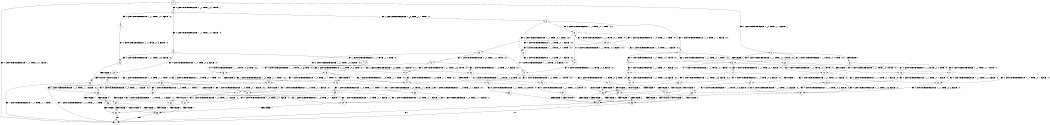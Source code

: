 digraph BCG {
size = "7, 10.5";
center = TRUE;
node [shape = circle];
0 [peripheries = 2];
0 -> 1 [label = "EX !0 !ATOMIC_EXCH_BRANCH (1, +1, TRUE, +0, 1, TRUE) !::"];
0 -> 2 [label = "EX !1 !ATOMIC_EXCH_BRANCH (1, +0, TRUE, +1, 1, FALSE) !::"];
0 -> 3 [label = "EX !0 !ATOMIC_EXCH_BRANCH (1, +1, TRUE, +0, 1, TRUE) !::"];
2 -> 4 [label = "EX !0 !ATOMIC_EXCH_BRANCH (1, +1, TRUE, +0, 1, TRUE) !:0:1:"];
2 -> 5 [label = "TERMINATE !1"];
2 -> 6 [label = "EX !0 !ATOMIC_EXCH_BRANCH (1, +1, TRUE, +0, 1, TRUE) !:0:1:"];
3 -> 7 [label = "EX !0 !ATOMIC_EXCH_BRANCH (1, +1, TRUE, +0, 1, FALSE) !:0:"];
3 -> 8 [label = "EX !1 !ATOMIC_EXCH_BRANCH (1, +0, TRUE, +1, 1, TRUE) !:0:"];
3 -> 9 [label = "EX !0 !ATOMIC_EXCH_BRANCH (1, +1, TRUE, +0, 1, FALSE) !:0:"];
4 -> 10 [label = "EX !0 !ATOMIC_EXCH_BRANCH (1, +1, TRUE, +0, 1, FALSE) !:0:1:"];
5 -> 11 [label = "EX !0 !ATOMIC_EXCH_BRANCH (1, +1, TRUE, +0, 1, TRUE) !:0:"];
5 -> 12 [label = "EX !0 !ATOMIC_EXCH_BRANCH (1, +1, TRUE, +0, 1, TRUE) !:0:"];
6 -> 10 [label = "EX !0 !ATOMIC_EXCH_BRANCH (1, +1, TRUE, +0, 1, FALSE) !:0:1:"];
6 -> 13 [label = "TERMINATE !1"];
6 -> 14 [label = "EX !0 !ATOMIC_EXCH_BRANCH (1, +1, TRUE, +0, 1, FALSE) !:0:1:"];
7 -> 15 [label = "EX !0 !ATOMIC_EXCH_BRANCH (1, +1, TRUE, +0, 3, FALSE) !:0:"];
8 -> 16 [label = "EX !0 !ATOMIC_EXCH_BRANCH (1, +1, TRUE, +0, 1, TRUE) !:0:1:"];
8 -> 17 [label = "EX !1 !ATOMIC_EXCH_BRANCH (1, +0, TRUE, +1, 1, FALSE) !:0:1:"];
8 -> 18 [label = "EX !0 !ATOMIC_EXCH_BRANCH (1, +1, TRUE, +0, 1, TRUE) !:0:1:"];
9 -> 15 [label = "EX !0 !ATOMIC_EXCH_BRANCH (1, +1, TRUE, +0, 3, FALSE) !:0:"];
9 -> 19 [label = "EX !1 !ATOMIC_EXCH_BRANCH (1, +0, TRUE, +1, 1, TRUE) !:0:"];
9 -> 20 [label = "EX !0 !ATOMIC_EXCH_BRANCH (1, +1, TRUE, +0, 3, FALSE) !:0:"];
10 -> 21 [label = "EX !0 !ATOMIC_EXCH_BRANCH (1, +1, TRUE, +0, 3, FALSE) !:0:1:"];
11 -> 22 [label = "EX !0 !ATOMIC_EXCH_BRANCH (1, +1, TRUE, +0, 1, FALSE) !:0:"];
12 -> 22 [label = "EX !0 !ATOMIC_EXCH_BRANCH (1, +1, TRUE, +0, 1, FALSE) !:0:"];
12 -> 23 [label = "EX !0 !ATOMIC_EXCH_BRANCH (1, +1, TRUE, +0, 1, FALSE) !:0:"];
13 -> 22 [label = "EX !0 !ATOMIC_EXCH_BRANCH (1, +1, TRUE, +0, 1, FALSE) !:0:"];
13 -> 23 [label = "EX !0 !ATOMIC_EXCH_BRANCH (1, +1, TRUE, +0, 1, FALSE) !:0:"];
14 -> 21 [label = "EX !0 !ATOMIC_EXCH_BRANCH (1, +1, TRUE, +0, 3, FALSE) !:0:1:"];
14 -> 24 [label = "TERMINATE !1"];
14 -> 25 [label = "EX !0 !ATOMIC_EXCH_BRANCH (1, +1, TRUE, +0, 3, FALSE) !:0:1:"];
15 -> 26 [label = "TERMINATE !0"];
16 -> 27 [label = "EX !0 !ATOMIC_EXCH_BRANCH (1, +1, TRUE, +0, 1, FALSE) !:0:1:"];
17 -> 4 [label = "EX !0 !ATOMIC_EXCH_BRANCH (1, +1, TRUE, +0, 1, TRUE) !:0:1:"];
17 -> 28 [label = "TERMINATE !1"];
17 -> 6 [label = "EX !0 !ATOMIC_EXCH_BRANCH (1, +1, TRUE, +0, 1, TRUE) !:0:1:"];
18 -> 27 [label = "EX !0 !ATOMIC_EXCH_BRANCH (1, +1, TRUE, +0, 1, FALSE) !:0:1:"];
18 -> 29 [label = "EX !1 !ATOMIC_EXCH_BRANCH (1, +0, TRUE, +1, 1, TRUE) !:0:1:"];
18 -> 30 [label = "EX !0 !ATOMIC_EXCH_BRANCH (1, +1, TRUE, +0, 1, FALSE) !:0:1:"];
19 -> 31 [label = "EX !0 !ATOMIC_EXCH_BRANCH (1, +1, TRUE, +0, 3, TRUE) !:0:1:"];
19 -> 32 [label = "EX !1 !ATOMIC_EXCH_BRANCH (1, +0, TRUE, +1, 1, FALSE) !:0:1:"];
19 -> 33 [label = "EX !0 !ATOMIC_EXCH_BRANCH (1, +1, TRUE, +0, 3, TRUE) !:0:1:"];
20 -> 26 [label = "TERMINATE !0"];
20 -> 34 [label = "TERMINATE !0"];
20 -> 35 [label = "EX !1 !ATOMIC_EXCH_BRANCH (1, +0, TRUE, +1, 1, TRUE) !:0:"];
21 -> 36 [label = "TERMINATE !0"];
22 -> 37 [label = "EX !0 !ATOMIC_EXCH_BRANCH (1, +1, TRUE, +0, 3, FALSE) !:0:"];
23 -> 37 [label = "EX !0 !ATOMIC_EXCH_BRANCH (1, +1, TRUE, +0, 3, FALSE) !:0:"];
23 -> 38 [label = "EX !0 !ATOMIC_EXCH_BRANCH (1, +1, TRUE, +0, 3, FALSE) !:0:"];
24 -> 37 [label = "EX !0 !ATOMIC_EXCH_BRANCH (1, +1, TRUE, +0, 3, FALSE) !:0:"];
24 -> 38 [label = "EX !0 !ATOMIC_EXCH_BRANCH (1, +1, TRUE, +0, 3, FALSE) !:0:"];
25 -> 36 [label = "TERMINATE !0"];
25 -> 39 [label = "TERMINATE !1"];
25 -> 40 [label = "TERMINATE !0"];
26 -> 1 [label = "EX !1 !ATOMIC_EXCH_BRANCH (1, +0, TRUE, +1, 1, TRUE) !::"];
27 -> 41 [label = "EX !0 !ATOMIC_EXCH_BRANCH (1, +1, TRUE, +0, 3, FALSE) !:0:1:"];
28 -> 11 [label = "EX !0 !ATOMIC_EXCH_BRANCH (1, +1, TRUE, +0, 1, TRUE) !:0:"];
28 -> 12 [label = "EX !0 !ATOMIC_EXCH_BRANCH (1, +1, TRUE, +0, 1, TRUE) !:0:"];
29 -> 16 [label = "EX !0 !ATOMIC_EXCH_BRANCH (1, +1, TRUE, +0, 1, TRUE) !:0:1:"];
29 -> 17 [label = "EX !1 !ATOMIC_EXCH_BRANCH (1, +0, TRUE, +1, 1, FALSE) !:0:1:"];
29 -> 18 [label = "EX !0 !ATOMIC_EXCH_BRANCH (1, +1, TRUE, +0, 1, TRUE) !:0:1:"];
30 -> 41 [label = "EX !0 !ATOMIC_EXCH_BRANCH (1, +1, TRUE, +0, 3, FALSE) !:0:1:"];
30 -> 42 [label = "EX !1 !ATOMIC_EXCH_BRANCH (1, +0, TRUE, +1, 1, TRUE) !:0:1:"];
30 -> 43 [label = "EX !0 !ATOMIC_EXCH_BRANCH (1, +1, TRUE, +0, 3, FALSE) !:0:1:"];
31 -> 44 [label = "EX !1 !ATOMIC_EXCH_BRANCH (1, +0, TRUE, +1, 1, TRUE) !:0:1:"];
32 -> 45 [label = "EX !0 !ATOMIC_EXCH_BRANCH (1, +1, TRUE, +0, 3, TRUE) !:0:1:"];
32 -> 46 [label = "TERMINATE !1"];
32 -> 47 [label = "EX !0 !ATOMIC_EXCH_BRANCH (1, +1, TRUE, +0, 3, TRUE) !:0:1:"];
33 -> 44 [label = "EX !1 !ATOMIC_EXCH_BRANCH (1, +0, TRUE, +1, 1, TRUE) !:0:1:"];
33 -> 48 [label = "TERMINATE !0"];
33 -> 49 [label = "EX !1 !ATOMIC_EXCH_BRANCH (1, +0, TRUE, +1, 1, TRUE) !:0:1:"];
34 -> 1 [label = "EX !1 !ATOMIC_EXCH_BRANCH (1, +0, TRUE, +1, 1, TRUE) !::"];
34 -> 50 [label = "EX !1 !ATOMIC_EXCH_BRANCH (1, +0, TRUE, +1, 1, TRUE) !::"];
35 -> 51 [label = "EX !1 !ATOMIC_EXCH_BRANCH (1, +0, TRUE, +1, 1, FALSE) !:0:1:"];
35 -> 52 [label = "TERMINATE !0"];
35 -> 53 [label = "EX !1 !ATOMIC_EXCH_BRANCH (1, +0, TRUE, +1, 1, FALSE) !:0:1:"];
36 -> 54 [label = "TERMINATE !1"];
37 -> 54 [label = "TERMINATE !0"];
38 -> 54 [label = "TERMINATE !0"];
38 -> 55 [label = "TERMINATE !0"];
39 -> 54 [label = "TERMINATE !0"];
39 -> 55 [label = "TERMINATE !0"];
40 -> 54 [label = "TERMINATE !1"];
40 -> 55 [label = "TERMINATE !1"];
41 -> 44 [label = "EX !1 !ATOMIC_EXCH_BRANCH (1, +0, TRUE, +1, 1, TRUE) !:0:1:"];
42 -> 31 [label = "EX !0 !ATOMIC_EXCH_BRANCH (1, +1, TRUE, +0, 3, TRUE) !:0:1:"];
42 -> 32 [label = "EX !1 !ATOMIC_EXCH_BRANCH (1, +0, TRUE, +1, 1, FALSE) !:0:1:"];
42 -> 33 [label = "EX !0 !ATOMIC_EXCH_BRANCH (1, +1, TRUE, +0, 3, TRUE) !:0:1:"];
43 -> 44 [label = "EX !1 !ATOMIC_EXCH_BRANCH (1, +0, TRUE, +1, 1, TRUE) !:0:1:"];
43 -> 48 [label = "TERMINATE !0"];
43 -> 49 [label = "EX !1 !ATOMIC_EXCH_BRANCH (1, +0, TRUE, +1, 1, TRUE) !:0:1:"];
44 -> 51 [label = "EX !1 !ATOMIC_EXCH_BRANCH (1, +0, TRUE, +1, 1, FALSE) !:0:1:"];
45 -> 36 [label = "TERMINATE !0"];
46 -> 56 [label = "EX !0 !ATOMIC_EXCH_BRANCH (1, +1, TRUE, +0, 3, TRUE) !:0:"];
46 -> 57 [label = "EX !0 !ATOMIC_EXCH_BRANCH (1, +1, TRUE, +0, 3, TRUE) !:0:"];
47 -> 36 [label = "TERMINATE !0"];
47 -> 39 [label = "TERMINATE !1"];
47 -> 40 [label = "TERMINATE !0"];
48 -> 58 [label = "EX !1 !ATOMIC_EXCH_BRANCH (1, +0, TRUE, +1, 1, TRUE) !:1:"];
48 -> 59 [label = "EX !1 !ATOMIC_EXCH_BRANCH (1, +0, TRUE, +1, 1, TRUE) !:1:"];
49 -> 51 [label = "EX !1 !ATOMIC_EXCH_BRANCH (1, +0, TRUE, +1, 1, FALSE) !:0:1:"];
49 -> 52 [label = "TERMINATE !0"];
49 -> 53 [label = "EX !1 !ATOMIC_EXCH_BRANCH (1, +0, TRUE, +1, 1, FALSE) !:0:1:"];
50 -> 60 [label = "EX !1 !ATOMIC_EXCH_BRANCH (1, +0, TRUE, +1, 1, FALSE) !:1:"];
50 -> 61 [label = "EX !1 !ATOMIC_EXCH_BRANCH (1, +0, TRUE, +1, 1, FALSE) !:1:"];
51 -> 62 [label = "TERMINATE !0"];
52 -> 60 [label = "EX !1 !ATOMIC_EXCH_BRANCH (1, +0, TRUE, +1, 1, FALSE) !:1:"];
52 -> 61 [label = "EX !1 !ATOMIC_EXCH_BRANCH (1, +0, TRUE, +1, 1, FALSE) !:1:"];
53 -> 62 [label = "TERMINATE !0"];
53 -> 63 [label = "TERMINATE !1"];
53 -> 64 [label = "TERMINATE !0"];
54 -> 1 [label = "exit"];
55 -> 1 [label = "exit"];
56 -> 54 [label = "TERMINATE !0"];
57 -> 54 [label = "TERMINATE !0"];
57 -> 55 [label = "TERMINATE !0"];
58 -> 60 [label = "EX !1 !ATOMIC_EXCH_BRANCH (1, +0, TRUE, +1, 1, FALSE) !:1:"];
59 -> 60 [label = "EX !1 !ATOMIC_EXCH_BRANCH (1, +0, TRUE, +1, 1, FALSE) !:1:"];
59 -> 61 [label = "EX !1 !ATOMIC_EXCH_BRANCH (1, +0, TRUE, +1, 1, FALSE) !:1:"];
60 -> 65 [label = "TERMINATE !1"];
61 -> 65 [label = "TERMINATE !1"];
61 -> 66 [label = "TERMINATE !1"];
62 -> 65 [label = "TERMINATE !1"];
63 -> 65 [label = "TERMINATE !0"];
63 -> 66 [label = "TERMINATE !0"];
64 -> 65 [label = "TERMINATE !1"];
64 -> 66 [label = "TERMINATE !1"];
65 -> 1 [label = "exit"];
66 -> 1 [label = "exit"];
}
